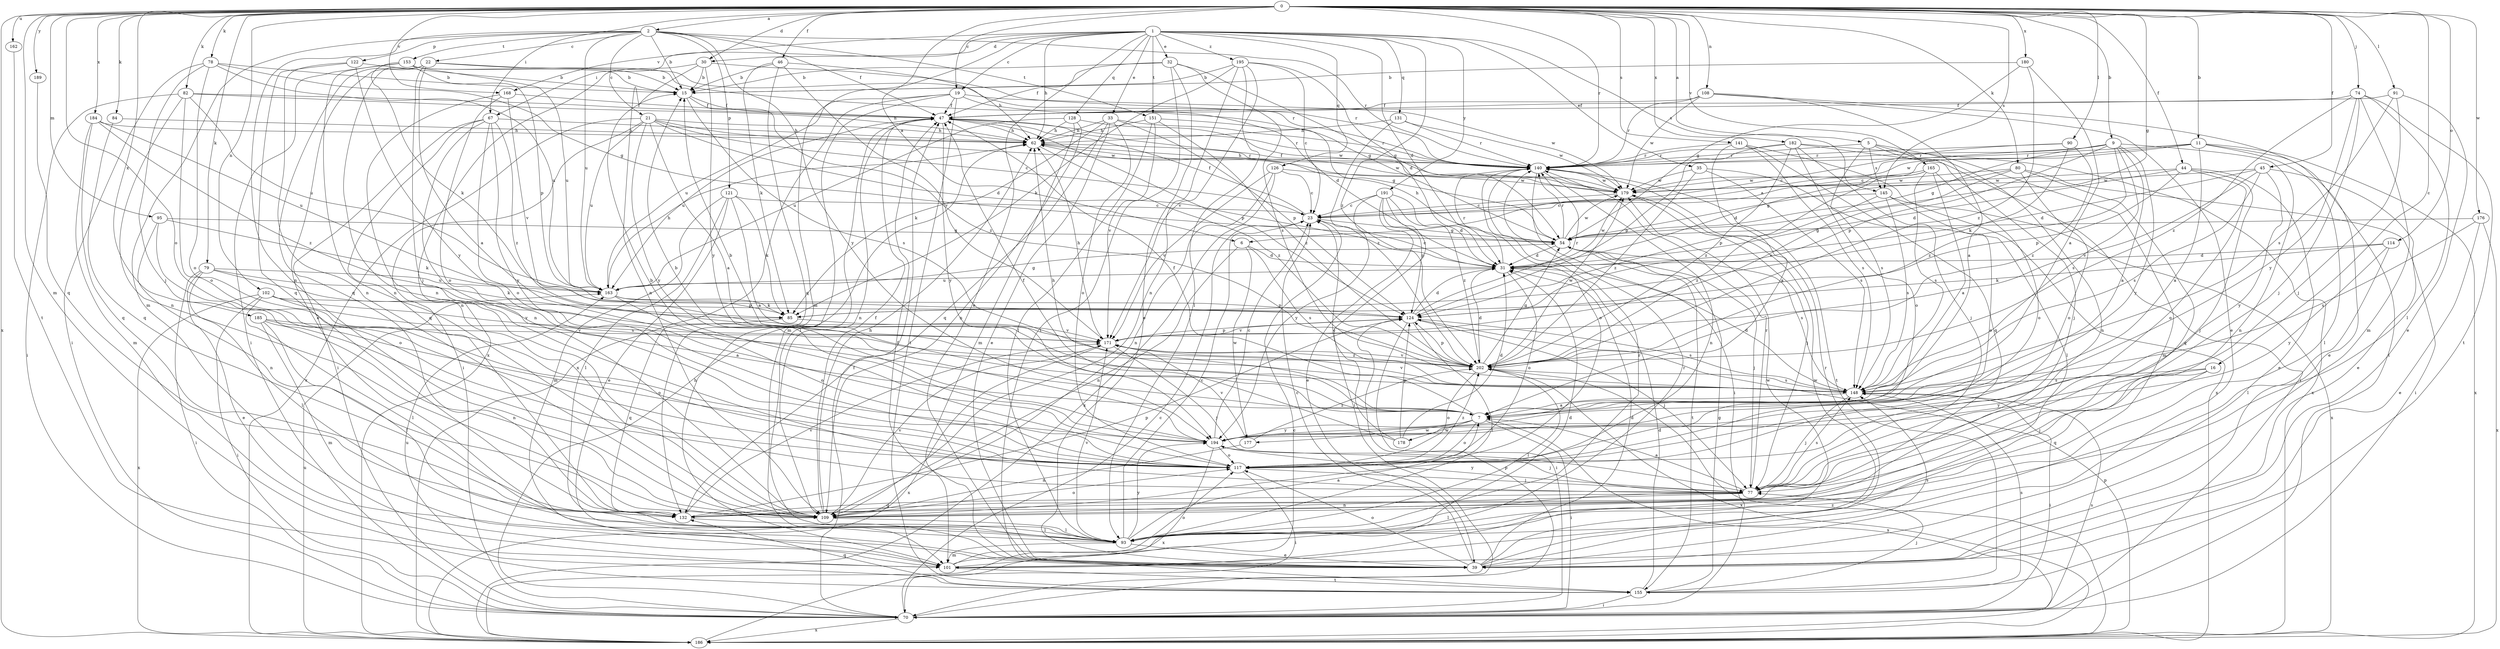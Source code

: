 strict digraph  {
0;
1;
2;
5;
6;
7;
9;
11;
15;
16;
19;
21;
22;
23;
30;
31;
32;
33;
35;
39;
44;
45;
46;
47;
54;
62;
67;
70;
74;
77;
78;
79;
80;
82;
84;
85;
90;
91;
93;
95;
101;
102;
108;
109;
114;
117;
121;
122;
124;
126;
128;
131;
132;
140;
141;
145;
148;
151;
153;
155;
162;
163;
165;
168;
171;
176;
177;
178;
179;
180;
182;
184;
185;
186;
189;
191;
194;
195;
202;
0 -> 2  [label=a];
0 -> 5  [label=a];
0 -> 6  [label=a];
0 -> 9  [label=b];
0 -> 11  [label=b];
0 -> 16  [label=c];
0 -> 19  [label=c];
0 -> 30  [label=d];
0 -> 44  [label=f];
0 -> 45  [label=f];
0 -> 46  [label=f];
0 -> 54  [label=g];
0 -> 67  [label=i];
0 -> 74  [label=j];
0 -> 78  [label=k];
0 -> 79  [label=k];
0 -> 80  [label=k];
0 -> 82  [label=k];
0 -> 84  [label=k];
0 -> 90  [label=l];
0 -> 91  [label=l];
0 -> 95  [label=m];
0 -> 101  [label=m];
0 -> 102  [label=n];
0 -> 108  [label=n];
0 -> 114  [label=o];
0 -> 117  [label=o];
0 -> 140  [label=r];
0 -> 141  [label=s];
0 -> 145  [label=s];
0 -> 162  [label=u];
0 -> 165  [label=v];
0 -> 168  [label=v];
0 -> 176  [label=w];
0 -> 180  [label=x];
0 -> 182  [label=x];
0 -> 184  [label=x];
0 -> 185  [label=x];
0 -> 186  [label=x];
0 -> 189  [label=y];
1 -> 19  [label=c];
1 -> 30  [label=d];
1 -> 31  [label=d];
1 -> 32  [label=e];
1 -> 33  [label=e];
1 -> 35  [label=e];
1 -> 39  [label=e];
1 -> 62  [label=h];
1 -> 67  [label=i];
1 -> 101  [label=m];
1 -> 126  [label=q];
1 -> 128  [label=q];
1 -> 131  [label=q];
1 -> 145  [label=s];
1 -> 151  [label=t];
1 -> 168  [label=v];
1 -> 191  [label=y];
1 -> 195  [label=z];
1 -> 202  [label=z];
2 -> 15  [label=b];
2 -> 21  [label=c];
2 -> 22  [label=c];
2 -> 47  [label=f];
2 -> 101  [label=m];
2 -> 109  [label=n];
2 -> 121  [label=p];
2 -> 122  [label=p];
2 -> 140  [label=r];
2 -> 151  [label=t];
2 -> 153  [label=t];
2 -> 163  [label=u];
2 -> 194  [label=y];
5 -> 77  [label=j];
5 -> 101  [label=m];
5 -> 109  [label=n];
5 -> 140  [label=r];
5 -> 145  [label=s];
5 -> 148  [label=s];
6 -> 31  [label=d];
6 -> 109  [label=n];
6 -> 148  [label=s];
6 -> 177  [label=w];
7 -> 15  [label=b];
7 -> 47  [label=f];
7 -> 62  [label=h];
7 -> 70  [label=i];
7 -> 117  [label=o];
7 -> 177  [label=w];
7 -> 178  [label=w];
7 -> 186  [label=x];
7 -> 194  [label=y];
9 -> 6  [label=a];
9 -> 7  [label=a];
9 -> 54  [label=g];
9 -> 109  [label=n];
9 -> 124  [label=p];
9 -> 140  [label=r];
9 -> 148  [label=s];
9 -> 194  [label=y];
9 -> 202  [label=z];
11 -> 7  [label=a];
11 -> 23  [label=c];
11 -> 39  [label=e];
11 -> 93  [label=l];
11 -> 140  [label=r];
11 -> 179  [label=w];
11 -> 186  [label=x];
15 -> 47  [label=f];
15 -> 148  [label=s];
15 -> 202  [label=z];
16 -> 77  [label=j];
16 -> 132  [label=q];
16 -> 148  [label=s];
16 -> 194  [label=y];
19 -> 31  [label=d];
19 -> 47  [label=f];
19 -> 101  [label=m];
19 -> 155  [label=t];
19 -> 163  [label=u];
19 -> 179  [label=w];
19 -> 186  [label=x];
21 -> 7  [label=a];
21 -> 23  [label=c];
21 -> 31  [label=d];
21 -> 62  [label=h];
21 -> 70  [label=i];
21 -> 163  [label=u];
21 -> 179  [label=w];
21 -> 186  [label=x];
21 -> 194  [label=y];
22 -> 7  [label=a];
22 -> 15  [label=b];
22 -> 39  [label=e];
22 -> 77  [label=j];
22 -> 109  [label=n];
22 -> 132  [label=q];
22 -> 140  [label=r];
23 -> 47  [label=f];
23 -> 54  [label=g];
30 -> 15  [label=b];
30 -> 109  [label=n];
30 -> 140  [label=r];
30 -> 186  [label=x];
30 -> 194  [label=y];
31 -> 23  [label=c];
31 -> 117  [label=o];
31 -> 140  [label=r];
31 -> 163  [label=u];
31 -> 179  [label=w];
32 -> 15  [label=b];
32 -> 39  [label=e];
32 -> 47  [label=f];
32 -> 54  [label=g];
32 -> 148  [label=s];
32 -> 155  [label=t];
33 -> 39  [label=e];
33 -> 62  [label=h];
33 -> 85  [label=k];
33 -> 117  [label=o];
33 -> 124  [label=p];
33 -> 132  [label=q];
33 -> 140  [label=r];
35 -> 93  [label=l];
35 -> 148  [label=s];
35 -> 179  [label=w];
35 -> 202  [label=z];
39 -> 23  [label=c];
39 -> 31  [label=d];
39 -> 47  [label=f];
39 -> 117  [label=o];
39 -> 140  [label=r];
39 -> 148  [label=s];
39 -> 179  [label=w];
44 -> 31  [label=d];
44 -> 39  [label=e];
44 -> 77  [label=j];
44 -> 117  [label=o];
44 -> 124  [label=p];
44 -> 179  [label=w];
45 -> 31  [label=d];
45 -> 39  [label=e];
45 -> 148  [label=s];
45 -> 171  [label=v];
45 -> 179  [label=w];
45 -> 194  [label=y];
46 -> 15  [label=b];
46 -> 62  [label=h];
46 -> 85  [label=k];
46 -> 132  [label=q];
46 -> 171  [label=v];
47 -> 62  [label=h];
47 -> 93  [label=l];
47 -> 109  [label=n];
47 -> 124  [label=p];
47 -> 140  [label=r];
47 -> 163  [label=u];
47 -> 194  [label=y];
54 -> 31  [label=d];
54 -> 62  [label=h];
54 -> 77  [label=j];
54 -> 140  [label=r];
54 -> 148  [label=s];
54 -> 155  [label=t];
54 -> 179  [label=w];
62 -> 140  [label=r];
62 -> 179  [label=w];
62 -> 202  [label=z];
67 -> 62  [label=h];
67 -> 70  [label=i];
67 -> 109  [label=n];
67 -> 117  [label=o];
67 -> 132  [label=q];
67 -> 194  [label=y];
67 -> 202  [label=z];
70 -> 23  [label=c];
70 -> 47  [label=f];
70 -> 62  [label=h];
70 -> 124  [label=p];
70 -> 148  [label=s];
70 -> 186  [label=x];
74 -> 47  [label=f];
74 -> 77  [label=j];
74 -> 93  [label=l];
74 -> 101  [label=m];
74 -> 155  [label=t];
74 -> 194  [label=y];
74 -> 202  [label=z];
77 -> 7  [label=a];
77 -> 93  [label=l];
77 -> 109  [label=n];
77 -> 132  [label=q];
77 -> 140  [label=r];
77 -> 148  [label=s];
77 -> 194  [label=y];
78 -> 15  [label=b];
78 -> 54  [label=g];
78 -> 70  [label=i];
78 -> 77  [label=j];
78 -> 117  [label=o];
78 -> 163  [label=u];
79 -> 39  [label=e];
79 -> 70  [label=i];
79 -> 85  [label=k];
79 -> 93  [label=l];
79 -> 148  [label=s];
79 -> 163  [label=u];
80 -> 54  [label=g];
80 -> 70  [label=i];
80 -> 117  [label=o];
80 -> 132  [label=q];
80 -> 171  [label=v];
80 -> 179  [label=w];
82 -> 47  [label=f];
82 -> 62  [label=h];
82 -> 70  [label=i];
82 -> 109  [label=n];
82 -> 117  [label=o];
82 -> 163  [label=u];
84 -> 62  [label=h];
84 -> 132  [label=q];
85 -> 132  [label=q];
85 -> 171  [label=v];
90 -> 23  [label=c];
90 -> 85  [label=k];
90 -> 140  [label=r];
90 -> 202  [label=z];
91 -> 39  [label=e];
91 -> 47  [label=f];
91 -> 77  [label=j];
91 -> 148  [label=s];
93 -> 7  [label=a];
93 -> 23  [label=c];
93 -> 39  [label=e];
93 -> 101  [label=m];
93 -> 140  [label=r];
93 -> 171  [label=v];
93 -> 194  [label=y];
95 -> 54  [label=g];
95 -> 85  [label=k];
95 -> 109  [label=n];
95 -> 117  [label=o];
101 -> 31  [label=d];
101 -> 117  [label=o];
101 -> 140  [label=r];
101 -> 155  [label=t];
101 -> 179  [label=w];
102 -> 7  [label=a];
102 -> 70  [label=i];
102 -> 93  [label=l];
102 -> 124  [label=p];
102 -> 171  [label=v];
102 -> 186  [label=x];
108 -> 7  [label=a];
108 -> 39  [label=e];
108 -> 47  [label=f];
108 -> 70  [label=i];
108 -> 140  [label=r];
108 -> 179  [label=w];
109 -> 47  [label=f];
109 -> 62  [label=h];
109 -> 93  [label=l];
109 -> 117  [label=o];
109 -> 171  [label=v];
114 -> 31  [label=d];
114 -> 85  [label=k];
114 -> 93  [label=l];
114 -> 194  [label=y];
117 -> 15  [label=b];
117 -> 70  [label=i];
117 -> 77  [label=j];
117 -> 202  [label=z];
121 -> 7  [label=a];
121 -> 23  [label=c];
121 -> 39  [label=e];
121 -> 85  [label=k];
121 -> 93  [label=l];
121 -> 101  [label=m];
122 -> 15  [label=b];
122 -> 109  [label=n];
122 -> 132  [label=q];
122 -> 194  [label=y];
124 -> 31  [label=d];
124 -> 70  [label=i];
124 -> 77  [label=j];
124 -> 93  [label=l];
124 -> 140  [label=r];
124 -> 148  [label=s];
124 -> 171  [label=v];
126 -> 23  [label=c];
126 -> 109  [label=n];
126 -> 171  [label=v];
126 -> 179  [label=w];
126 -> 186  [label=x];
128 -> 62  [label=h];
128 -> 101  [label=m];
128 -> 109  [label=n];
128 -> 163  [label=u];
128 -> 179  [label=w];
131 -> 62  [label=h];
131 -> 140  [label=r];
131 -> 179  [label=w];
131 -> 202  [label=z];
132 -> 93  [label=l];
132 -> 124  [label=p];
132 -> 171  [label=v];
140 -> 62  [label=h];
140 -> 70  [label=i];
140 -> 109  [label=n];
140 -> 117  [label=o];
140 -> 155  [label=t];
140 -> 179  [label=w];
141 -> 7  [label=a];
141 -> 132  [label=q];
141 -> 140  [label=r];
141 -> 148  [label=s];
141 -> 186  [label=x];
145 -> 23  [label=c];
145 -> 117  [label=o];
145 -> 148  [label=s];
145 -> 186  [label=x];
145 -> 202  [label=z];
148 -> 7  [label=a];
148 -> 31  [label=d];
148 -> 70  [label=i];
148 -> 77  [label=j];
148 -> 171  [label=v];
151 -> 54  [label=g];
151 -> 62  [label=h];
151 -> 93  [label=l];
151 -> 171  [label=v];
151 -> 202  [label=z];
153 -> 15  [label=b];
153 -> 54  [label=g];
153 -> 70  [label=i];
153 -> 85  [label=k];
153 -> 109  [label=n];
153 -> 124  [label=p];
153 -> 163  [label=u];
155 -> 31  [label=d];
155 -> 54  [label=g];
155 -> 70  [label=i];
155 -> 77  [label=j];
155 -> 132  [label=q];
155 -> 148  [label=s];
155 -> 163  [label=u];
162 -> 155  [label=t];
163 -> 54  [label=g];
163 -> 62  [label=h];
163 -> 85  [label=k];
163 -> 117  [label=o];
163 -> 124  [label=p];
165 -> 7  [label=a];
165 -> 31  [label=d];
165 -> 117  [label=o];
165 -> 124  [label=p];
165 -> 148  [label=s];
165 -> 179  [label=w];
168 -> 47  [label=f];
168 -> 109  [label=n];
168 -> 117  [label=o];
168 -> 171  [label=v];
171 -> 62  [label=h];
171 -> 77  [label=j];
171 -> 124  [label=p];
171 -> 186  [label=x];
171 -> 202  [label=z];
176 -> 39  [label=e];
176 -> 54  [label=g];
176 -> 148  [label=s];
176 -> 186  [label=x];
177 -> 109  [label=n];
177 -> 171  [label=v];
177 -> 202  [label=z];
178 -> 23  [label=c];
178 -> 31  [label=d];
178 -> 47  [label=f];
178 -> 124  [label=p];
179 -> 23  [label=c];
179 -> 47  [label=f];
179 -> 77  [label=j];
180 -> 7  [label=a];
180 -> 15  [label=b];
180 -> 54  [label=g];
180 -> 202  [label=z];
182 -> 70  [label=i];
182 -> 77  [label=j];
182 -> 117  [label=o];
182 -> 124  [label=p];
182 -> 140  [label=r];
182 -> 186  [label=x];
182 -> 202  [label=z];
184 -> 62  [label=h];
184 -> 101  [label=m];
184 -> 132  [label=q];
184 -> 163  [label=u];
184 -> 202  [label=z];
185 -> 93  [label=l];
185 -> 101  [label=m];
185 -> 109  [label=n];
185 -> 117  [label=o];
185 -> 171  [label=v];
186 -> 23  [label=c];
186 -> 124  [label=p];
186 -> 163  [label=u];
186 -> 202  [label=z];
189 -> 132  [label=q];
191 -> 23  [label=c];
191 -> 31  [label=d];
191 -> 39  [label=e];
191 -> 70  [label=i];
191 -> 124  [label=p];
191 -> 194  [label=y];
191 -> 202  [label=z];
194 -> 15  [label=b];
194 -> 23  [label=c];
194 -> 77  [label=j];
194 -> 117  [label=o];
194 -> 186  [label=x];
195 -> 15  [label=b];
195 -> 23  [label=c];
195 -> 31  [label=d];
195 -> 85  [label=k];
195 -> 93  [label=l];
195 -> 109  [label=n];
195 -> 171  [label=v];
202 -> 31  [label=d];
202 -> 54  [label=g];
202 -> 93  [label=l];
202 -> 117  [label=o];
202 -> 124  [label=p];
202 -> 148  [label=s];
202 -> 171  [label=v];
202 -> 179  [label=w];
202 -> 186  [label=x];
}
